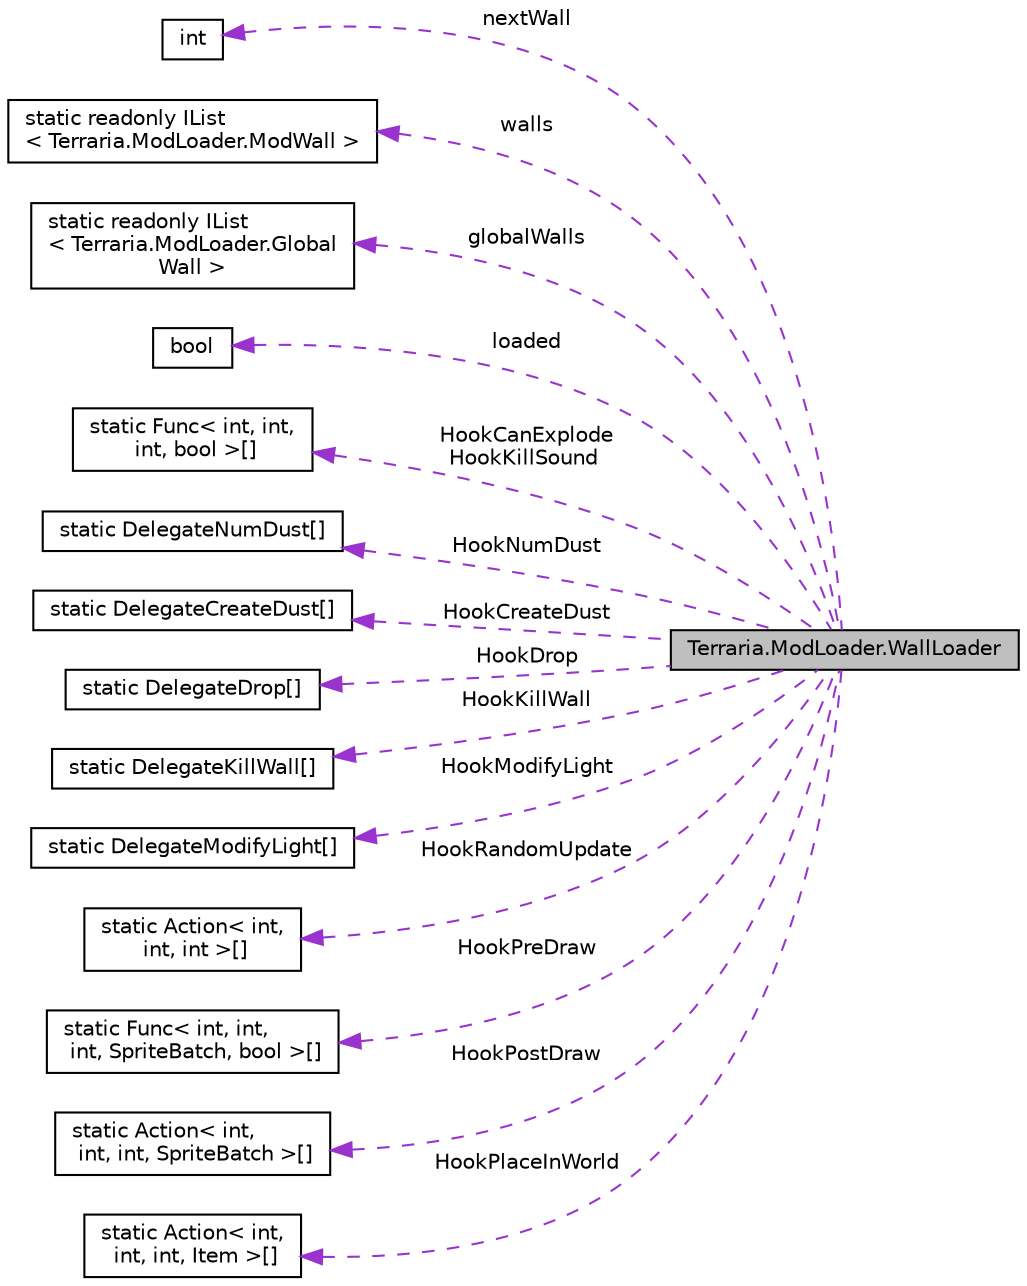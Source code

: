 digraph "Terraria.ModLoader.WallLoader"
{
 // LATEX_PDF_SIZE
  edge [fontname="Helvetica",fontsize="10",labelfontname="Helvetica",labelfontsize="10"];
  node [fontname="Helvetica",fontsize="10",shape=record];
  rankdir="LR";
  Node1 [label="Terraria.ModLoader.WallLoader",height=0.2,width=0.4,color="black", fillcolor="grey75", style="filled", fontcolor="black",tooltip="This serves as the central class from which wall-related functions are supported and carried out."];
  Node2 -> Node1 [dir="back",color="darkorchid3",fontsize="10",style="dashed",label=" nextWall" ,fontname="Helvetica"];
  Node2 [label="int",height=0.2,width=0.4,color="black", fillcolor="white", style="filled",tooltip=" "];
  Node3 -> Node1 [dir="back",color="darkorchid3",fontsize="10",style="dashed",label=" walls" ,fontname="Helvetica"];
  Node3 [label="static readonly IList\l\< Terraria.ModLoader.ModWall \>",height=0.2,width=0.4,color="black", fillcolor="white", style="filled",tooltip=" "];
  Node4 -> Node1 [dir="back",color="darkorchid3",fontsize="10",style="dashed",label=" globalWalls" ,fontname="Helvetica"];
  Node4 [label="static readonly IList\l\< Terraria.ModLoader.Global\lWall \>",height=0.2,width=0.4,color="black", fillcolor="white", style="filled",tooltip=" "];
  Node5 -> Node1 [dir="back",color="darkorchid3",fontsize="10",style="dashed",label=" loaded" ,fontname="Helvetica"];
  Node5 [label="bool",height=0.2,width=0.4,color="black", fillcolor="white", style="filled",tooltip=" "];
  Node6 -> Node1 [dir="back",color="darkorchid3",fontsize="10",style="dashed",label=" HookCanExplode\nHookKillSound" ,fontname="Helvetica"];
  Node6 [label="static Func\< int, int,\l int, bool \>[]",height=0.2,width=0.4,color="black", fillcolor="white", style="filled",tooltip=" "];
  Node7 -> Node1 [dir="back",color="darkorchid3",fontsize="10",style="dashed",label=" HookNumDust" ,fontname="Helvetica"];
  Node7 [label="static DelegateNumDust[]",height=0.2,width=0.4,color="black", fillcolor="white", style="filled",tooltip=" "];
  Node8 -> Node1 [dir="back",color="darkorchid3",fontsize="10",style="dashed",label=" HookCreateDust" ,fontname="Helvetica"];
  Node8 [label="static DelegateCreateDust[]",height=0.2,width=0.4,color="black", fillcolor="white", style="filled",tooltip=" "];
  Node9 -> Node1 [dir="back",color="darkorchid3",fontsize="10",style="dashed",label=" HookDrop" ,fontname="Helvetica"];
  Node9 [label="static DelegateDrop[]",height=0.2,width=0.4,color="black", fillcolor="white", style="filled",tooltip=" "];
  Node10 -> Node1 [dir="back",color="darkorchid3",fontsize="10",style="dashed",label=" HookKillWall" ,fontname="Helvetica"];
  Node10 [label="static DelegateKillWall[]",height=0.2,width=0.4,color="black", fillcolor="white", style="filled",tooltip=" "];
  Node11 -> Node1 [dir="back",color="darkorchid3",fontsize="10",style="dashed",label=" HookModifyLight" ,fontname="Helvetica"];
  Node11 [label="static DelegateModifyLight[]",height=0.2,width=0.4,color="black", fillcolor="white", style="filled",tooltip=" "];
  Node12 -> Node1 [dir="back",color="darkorchid3",fontsize="10",style="dashed",label=" HookRandomUpdate" ,fontname="Helvetica"];
  Node12 [label="static Action\< int,\l int, int \>[]",height=0.2,width=0.4,color="black", fillcolor="white", style="filled",tooltip=" "];
  Node13 -> Node1 [dir="back",color="darkorchid3",fontsize="10",style="dashed",label=" HookPreDraw" ,fontname="Helvetica"];
  Node13 [label="static Func\< int, int,\l int, SpriteBatch, bool \>[]",height=0.2,width=0.4,color="black", fillcolor="white", style="filled",tooltip=" "];
  Node14 -> Node1 [dir="back",color="darkorchid3",fontsize="10",style="dashed",label=" HookPostDraw" ,fontname="Helvetica"];
  Node14 [label="static Action\< int,\l int, int, SpriteBatch \>[]",height=0.2,width=0.4,color="black", fillcolor="white", style="filled",tooltip=" "];
  Node15 -> Node1 [dir="back",color="darkorchid3",fontsize="10",style="dashed",label=" HookPlaceInWorld" ,fontname="Helvetica"];
  Node15 [label="static Action\< int,\l int, int, Item \>[]",height=0.2,width=0.4,color="black", fillcolor="white", style="filled",tooltip=" "];
}
